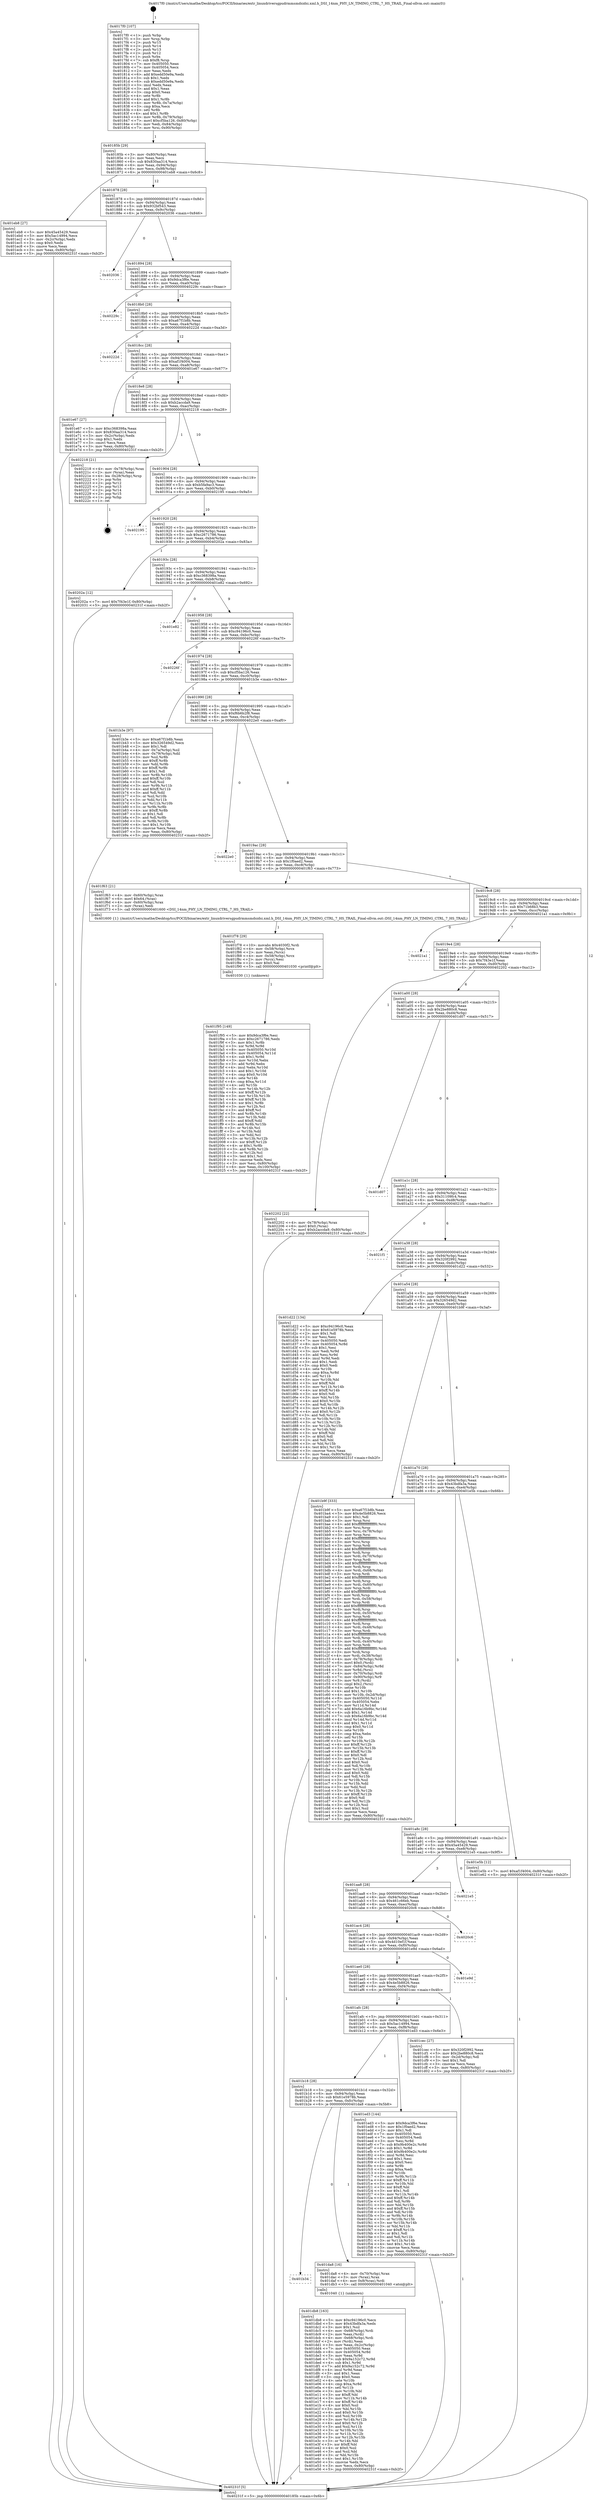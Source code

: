 digraph "0x4017f0" {
  label = "0x4017f0 (/mnt/c/Users/mathe/Desktop/tcc/POCII/binaries/extr_linuxdriversgpudrmmsmdsidsi.xml.h_DSI_14nm_PHY_LN_TIMING_CTRL_7_HS_TRAIL_Final-ollvm.out::main(0))"
  labelloc = "t"
  node[shape=record]

  Entry [label="",width=0.3,height=0.3,shape=circle,fillcolor=black,style=filled]
  "0x40185b" [label="{
     0x40185b [29]\l
     | [instrs]\l
     &nbsp;&nbsp;0x40185b \<+3\>: mov -0x80(%rbp),%eax\l
     &nbsp;&nbsp;0x40185e \<+2\>: mov %eax,%ecx\l
     &nbsp;&nbsp;0x401860 \<+6\>: sub $0x830aa314,%ecx\l
     &nbsp;&nbsp;0x401866 \<+6\>: mov %eax,-0x94(%rbp)\l
     &nbsp;&nbsp;0x40186c \<+6\>: mov %ecx,-0x98(%rbp)\l
     &nbsp;&nbsp;0x401872 \<+6\>: je 0000000000401eb8 \<main+0x6c8\>\l
  }"]
  "0x401eb8" [label="{
     0x401eb8 [27]\l
     | [instrs]\l
     &nbsp;&nbsp;0x401eb8 \<+5\>: mov $0x45a45429,%eax\l
     &nbsp;&nbsp;0x401ebd \<+5\>: mov $0x5ac14994,%ecx\l
     &nbsp;&nbsp;0x401ec2 \<+3\>: mov -0x2c(%rbp),%edx\l
     &nbsp;&nbsp;0x401ec5 \<+3\>: cmp $0x0,%edx\l
     &nbsp;&nbsp;0x401ec8 \<+3\>: cmove %ecx,%eax\l
     &nbsp;&nbsp;0x401ecb \<+3\>: mov %eax,-0x80(%rbp)\l
     &nbsp;&nbsp;0x401ece \<+5\>: jmp 000000000040231f \<main+0xb2f\>\l
  }"]
  "0x401878" [label="{
     0x401878 [28]\l
     | [instrs]\l
     &nbsp;&nbsp;0x401878 \<+5\>: jmp 000000000040187d \<main+0x8d\>\l
     &nbsp;&nbsp;0x40187d \<+6\>: mov -0x94(%rbp),%eax\l
     &nbsp;&nbsp;0x401883 \<+5\>: sub $0x932bf543,%eax\l
     &nbsp;&nbsp;0x401888 \<+6\>: mov %eax,-0x9c(%rbp)\l
     &nbsp;&nbsp;0x40188e \<+6\>: je 0000000000402036 \<main+0x846\>\l
  }"]
  Exit [label="",width=0.3,height=0.3,shape=circle,fillcolor=black,style=filled,peripheries=2]
  "0x402036" [label="{
     0x402036\l
  }", style=dashed]
  "0x401894" [label="{
     0x401894 [28]\l
     | [instrs]\l
     &nbsp;&nbsp;0x401894 \<+5\>: jmp 0000000000401899 \<main+0xa9\>\l
     &nbsp;&nbsp;0x401899 \<+6\>: mov -0x94(%rbp),%eax\l
     &nbsp;&nbsp;0x40189f \<+5\>: sub $0x9dca3f6e,%eax\l
     &nbsp;&nbsp;0x4018a4 \<+6\>: mov %eax,-0xa0(%rbp)\l
     &nbsp;&nbsp;0x4018aa \<+6\>: je 000000000040229c \<main+0xaac\>\l
  }"]
  "0x401f95" [label="{
     0x401f95 [149]\l
     | [instrs]\l
     &nbsp;&nbsp;0x401f95 \<+5\>: mov $0x9dca3f6e,%esi\l
     &nbsp;&nbsp;0x401f9a \<+5\>: mov $0xc2671786,%edx\l
     &nbsp;&nbsp;0x401f9f \<+3\>: mov $0x1,%r8b\l
     &nbsp;&nbsp;0x401fa2 \<+3\>: xor %r9d,%r9d\l
     &nbsp;&nbsp;0x401fa5 \<+8\>: mov 0x405050,%r10d\l
     &nbsp;&nbsp;0x401fad \<+8\>: mov 0x405054,%r11d\l
     &nbsp;&nbsp;0x401fb5 \<+4\>: sub $0x1,%r9d\l
     &nbsp;&nbsp;0x401fb9 \<+3\>: mov %r10d,%ebx\l
     &nbsp;&nbsp;0x401fbc \<+3\>: add %r9d,%ebx\l
     &nbsp;&nbsp;0x401fbf \<+4\>: imul %ebx,%r10d\l
     &nbsp;&nbsp;0x401fc3 \<+4\>: and $0x1,%r10d\l
     &nbsp;&nbsp;0x401fc7 \<+4\>: cmp $0x0,%r10d\l
     &nbsp;&nbsp;0x401fcb \<+4\>: sete %r14b\l
     &nbsp;&nbsp;0x401fcf \<+4\>: cmp $0xa,%r11d\l
     &nbsp;&nbsp;0x401fd3 \<+4\>: setl %r15b\l
     &nbsp;&nbsp;0x401fd7 \<+3\>: mov %r14b,%r12b\l
     &nbsp;&nbsp;0x401fda \<+4\>: xor $0xff,%r12b\l
     &nbsp;&nbsp;0x401fde \<+3\>: mov %r15b,%r13b\l
     &nbsp;&nbsp;0x401fe1 \<+4\>: xor $0xff,%r13b\l
     &nbsp;&nbsp;0x401fe5 \<+4\>: xor $0x1,%r8b\l
     &nbsp;&nbsp;0x401fe9 \<+3\>: mov %r12b,%cl\l
     &nbsp;&nbsp;0x401fec \<+3\>: and $0xff,%cl\l
     &nbsp;&nbsp;0x401fef \<+3\>: and %r8b,%r14b\l
     &nbsp;&nbsp;0x401ff2 \<+3\>: mov %r13b,%dil\l
     &nbsp;&nbsp;0x401ff5 \<+4\>: and $0xff,%dil\l
     &nbsp;&nbsp;0x401ff9 \<+3\>: and %r8b,%r15b\l
     &nbsp;&nbsp;0x401ffc \<+3\>: or %r14b,%cl\l
     &nbsp;&nbsp;0x401fff \<+3\>: or %r15b,%dil\l
     &nbsp;&nbsp;0x402002 \<+3\>: xor %dil,%cl\l
     &nbsp;&nbsp;0x402005 \<+3\>: or %r13b,%r12b\l
     &nbsp;&nbsp;0x402008 \<+4\>: xor $0xff,%r12b\l
     &nbsp;&nbsp;0x40200c \<+4\>: or $0x1,%r8b\l
     &nbsp;&nbsp;0x402010 \<+3\>: and %r8b,%r12b\l
     &nbsp;&nbsp;0x402013 \<+3\>: or %r12b,%cl\l
     &nbsp;&nbsp;0x402016 \<+3\>: test $0x1,%cl\l
     &nbsp;&nbsp;0x402019 \<+3\>: cmovne %edx,%esi\l
     &nbsp;&nbsp;0x40201c \<+3\>: mov %esi,-0x80(%rbp)\l
     &nbsp;&nbsp;0x40201f \<+6\>: mov %eax,-0x100(%rbp)\l
     &nbsp;&nbsp;0x402025 \<+5\>: jmp 000000000040231f \<main+0xb2f\>\l
  }"]
  "0x40229c" [label="{
     0x40229c\l
  }", style=dashed]
  "0x4018b0" [label="{
     0x4018b0 [28]\l
     | [instrs]\l
     &nbsp;&nbsp;0x4018b0 \<+5\>: jmp 00000000004018b5 \<main+0xc5\>\l
     &nbsp;&nbsp;0x4018b5 \<+6\>: mov -0x94(%rbp),%eax\l
     &nbsp;&nbsp;0x4018bb \<+5\>: sub $0xa67f1b8b,%eax\l
     &nbsp;&nbsp;0x4018c0 \<+6\>: mov %eax,-0xa4(%rbp)\l
     &nbsp;&nbsp;0x4018c6 \<+6\>: je 000000000040222d \<main+0xa3d\>\l
  }"]
  "0x401f78" [label="{
     0x401f78 [29]\l
     | [instrs]\l
     &nbsp;&nbsp;0x401f78 \<+10\>: movabs $0x4030f2,%rdi\l
     &nbsp;&nbsp;0x401f82 \<+4\>: mov -0x58(%rbp),%rcx\l
     &nbsp;&nbsp;0x401f86 \<+2\>: mov %eax,(%rcx)\l
     &nbsp;&nbsp;0x401f88 \<+4\>: mov -0x58(%rbp),%rcx\l
     &nbsp;&nbsp;0x401f8c \<+2\>: mov (%rcx),%esi\l
     &nbsp;&nbsp;0x401f8e \<+2\>: mov $0x0,%al\l
     &nbsp;&nbsp;0x401f90 \<+5\>: call 0000000000401030 \<printf@plt\>\l
     | [calls]\l
     &nbsp;&nbsp;0x401030 \{1\} (unknown)\l
  }"]
  "0x40222d" [label="{
     0x40222d\l
  }", style=dashed]
  "0x4018cc" [label="{
     0x4018cc [28]\l
     | [instrs]\l
     &nbsp;&nbsp;0x4018cc \<+5\>: jmp 00000000004018d1 \<main+0xe1\>\l
     &nbsp;&nbsp;0x4018d1 \<+6\>: mov -0x94(%rbp),%eax\l
     &nbsp;&nbsp;0x4018d7 \<+5\>: sub $0xaf1f4004,%eax\l
     &nbsp;&nbsp;0x4018dc \<+6\>: mov %eax,-0xa8(%rbp)\l
     &nbsp;&nbsp;0x4018e2 \<+6\>: je 0000000000401e67 \<main+0x677\>\l
  }"]
  "0x401db8" [label="{
     0x401db8 [163]\l
     | [instrs]\l
     &nbsp;&nbsp;0x401db8 \<+5\>: mov $0xc94196c0,%ecx\l
     &nbsp;&nbsp;0x401dbd \<+5\>: mov $0x43bdfa3a,%edx\l
     &nbsp;&nbsp;0x401dc2 \<+3\>: mov $0x1,%sil\l
     &nbsp;&nbsp;0x401dc5 \<+4\>: mov -0x68(%rbp),%rdi\l
     &nbsp;&nbsp;0x401dc9 \<+2\>: mov %eax,(%rdi)\l
     &nbsp;&nbsp;0x401dcb \<+4\>: mov -0x68(%rbp),%rdi\l
     &nbsp;&nbsp;0x401dcf \<+2\>: mov (%rdi),%eax\l
     &nbsp;&nbsp;0x401dd1 \<+3\>: mov %eax,-0x2c(%rbp)\l
     &nbsp;&nbsp;0x401dd4 \<+7\>: mov 0x405050,%eax\l
     &nbsp;&nbsp;0x401ddb \<+8\>: mov 0x405054,%r8d\l
     &nbsp;&nbsp;0x401de3 \<+3\>: mov %eax,%r9d\l
     &nbsp;&nbsp;0x401de6 \<+7\>: sub $0x9a152c72,%r9d\l
     &nbsp;&nbsp;0x401ded \<+4\>: sub $0x1,%r9d\l
     &nbsp;&nbsp;0x401df1 \<+7\>: add $0x9a152c72,%r9d\l
     &nbsp;&nbsp;0x401df8 \<+4\>: imul %r9d,%eax\l
     &nbsp;&nbsp;0x401dfc \<+3\>: and $0x1,%eax\l
     &nbsp;&nbsp;0x401dff \<+3\>: cmp $0x0,%eax\l
     &nbsp;&nbsp;0x401e02 \<+4\>: sete %r10b\l
     &nbsp;&nbsp;0x401e06 \<+4\>: cmp $0xa,%r8d\l
     &nbsp;&nbsp;0x401e0a \<+4\>: setl %r11b\l
     &nbsp;&nbsp;0x401e0e \<+3\>: mov %r10b,%bl\l
     &nbsp;&nbsp;0x401e11 \<+3\>: xor $0xff,%bl\l
     &nbsp;&nbsp;0x401e14 \<+3\>: mov %r11b,%r14b\l
     &nbsp;&nbsp;0x401e17 \<+4\>: xor $0xff,%r14b\l
     &nbsp;&nbsp;0x401e1b \<+4\>: xor $0x0,%sil\l
     &nbsp;&nbsp;0x401e1f \<+3\>: mov %bl,%r15b\l
     &nbsp;&nbsp;0x401e22 \<+4\>: and $0x0,%r15b\l
     &nbsp;&nbsp;0x401e26 \<+3\>: and %sil,%r10b\l
     &nbsp;&nbsp;0x401e29 \<+3\>: mov %r14b,%r12b\l
     &nbsp;&nbsp;0x401e2c \<+4\>: and $0x0,%r12b\l
     &nbsp;&nbsp;0x401e30 \<+3\>: and %sil,%r11b\l
     &nbsp;&nbsp;0x401e33 \<+3\>: or %r10b,%r15b\l
     &nbsp;&nbsp;0x401e36 \<+3\>: or %r11b,%r12b\l
     &nbsp;&nbsp;0x401e39 \<+3\>: xor %r12b,%r15b\l
     &nbsp;&nbsp;0x401e3c \<+3\>: or %r14b,%bl\l
     &nbsp;&nbsp;0x401e3f \<+3\>: xor $0xff,%bl\l
     &nbsp;&nbsp;0x401e42 \<+4\>: or $0x0,%sil\l
     &nbsp;&nbsp;0x401e46 \<+3\>: and %sil,%bl\l
     &nbsp;&nbsp;0x401e49 \<+3\>: or %bl,%r15b\l
     &nbsp;&nbsp;0x401e4c \<+4\>: test $0x1,%r15b\l
     &nbsp;&nbsp;0x401e50 \<+3\>: cmovne %edx,%ecx\l
     &nbsp;&nbsp;0x401e53 \<+3\>: mov %ecx,-0x80(%rbp)\l
     &nbsp;&nbsp;0x401e56 \<+5\>: jmp 000000000040231f \<main+0xb2f\>\l
  }"]
  "0x401e67" [label="{
     0x401e67 [27]\l
     | [instrs]\l
     &nbsp;&nbsp;0x401e67 \<+5\>: mov $0xc368398a,%eax\l
     &nbsp;&nbsp;0x401e6c \<+5\>: mov $0x830aa314,%ecx\l
     &nbsp;&nbsp;0x401e71 \<+3\>: mov -0x2c(%rbp),%edx\l
     &nbsp;&nbsp;0x401e74 \<+3\>: cmp $0x1,%edx\l
     &nbsp;&nbsp;0x401e77 \<+3\>: cmovl %ecx,%eax\l
     &nbsp;&nbsp;0x401e7a \<+3\>: mov %eax,-0x80(%rbp)\l
     &nbsp;&nbsp;0x401e7d \<+5\>: jmp 000000000040231f \<main+0xb2f\>\l
  }"]
  "0x4018e8" [label="{
     0x4018e8 [28]\l
     | [instrs]\l
     &nbsp;&nbsp;0x4018e8 \<+5\>: jmp 00000000004018ed \<main+0xfd\>\l
     &nbsp;&nbsp;0x4018ed \<+6\>: mov -0x94(%rbp),%eax\l
     &nbsp;&nbsp;0x4018f3 \<+5\>: sub $0xb2accda9,%eax\l
     &nbsp;&nbsp;0x4018f8 \<+6\>: mov %eax,-0xac(%rbp)\l
     &nbsp;&nbsp;0x4018fe \<+6\>: je 0000000000402218 \<main+0xa28\>\l
  }"]
  "0x401b34" [label="{
     0x401b34\l
  }", style=dashed]
  "0x402218" [label="{
     0x402218 [21]\l
     | [instrs]\l
     &nbsp;&nbsp;0x402218 \<+4\>: mov -0x78(%rbp),%rax\l
     &nbsp;&nbsp;0x40221c \<+2\>: mov (%rax),%eax\l
     &nbsp;&nbsp;0x40221e \<+4\>: lea -0x28(%rbp),%rsp\l
     &nbsp;&nbsp;0x402222 \<+1\>: pop %rbx\l
     &nbsp;&nbsp;0x402223 \<+2\>: pop %r12\l
     &nbsp;&nbsp;0x402225 \<+2\>: pop %r13\l
     &nbsp;&nbsp;0x402227 \<+2\>: pop %r14\l
     &nbsp;&nbsp;0x402229 \<+2\>: pop %r15\l
     &nbsp;&nbsp;0x40222b \<+1\>: pop %rbp\l
     &nbsp;&nbsp;0x40222c \<+1\>: ret\l
  }"]
  "0x401904" [label="{
     0x401904 [28]\l
     | [instrs]\l
     &nbsp;&nbsp;0x401904 \<+5\>: jmp 0000000000401909 \<main+0x119\>\l
     &nbsp;&nbsp;0x401909 \<+6\>: mov -0x94(%rbp),%eax\l
     &nbsp;&nbsp;0x40190f \<+5\>: sub $0xb5fa9ac3,%eax\l
     &nbsp;&nbsp;0x401914 \<+6\>: mov %eax,-0xb0(%rbp)\l
     &nbsp;&nbsp;0x40191a \<+6\>: je 0000000000402195 \<main+0x9a5\>\l
  }"]
  "0x401da8" [label="{
     0x401da8 [16]\l
     | [instrs]\l
     &nbsp;&nbsp;0x401da8 \<+4\>: mov -0x70(%rbp),%rax\l
     &nbsp;&nbsp;0x401dac \<+3\>: mov (%rax),%rax\l
     &nbsp;&nbsp;0x401daf \<+4\>: mov 0x8(%rax),%rdi\l
     &nbsp;&nbsp;0x401db3 \<+5\>: call 0000000000401040 \<atoi@plt\>\l
     | [calls]\l
     &nbsp;&nbsp;0x401040 \{1\} (unknown)\l
  }"]
  "0x402195" [label="{
     0x402195\l
  }", style=dashed]
  "0x401920" [label="{
     0x401920 [28]\l
     | [instrs]\l
     &nbsp;&nbsp;0x401920 \<+5\>: jmp 0000000000401925 \<main+0x135\>\l
     &nbsp;&nbsp;0x401925 \<+6\>: mov -0x94(%rbp),%eax\l
     &nbsp;&nbsp;0x40192b \<+5\>: sub $0xc2671786,%eax\l
     &nbsp;&nbsp;0x401930 \<+6\>: mov %eax,-0xb4(%rbp)\l
     &nbsp;&nbsp;0x401936 \<+6\>: je 000000000040202a \<main+0x83a\>\l
  }"]
  "0x401b18" [label="{
     0x401b18 [28]\l
     | [instrs]\l
     &nbsp;&nbsp;0x401b18 \<+5\>: jmp 0000000000401b1d \<main+0x32d\>\l
     &nbsp;&nbsp;0x401b1d \<+6\>: mov -0x94(%rbp),%eax\l
     &nbsp;&nbsp;0x401b23 \<+5\>: sub $0x61e5978b,%eax\l
     &nbsp;&nbsp;0x401b28 \<+6\>: mov %eax,-0xfc(%rbp)\l
     &nbsp;&nbsp;0x401b2e \<+6\>: je 0000000000401da8 \<main+0x5b8\>\l
  }"]
  "0x40202a" [label="{
     0x40202a [12]\l
     | [instrs]\l
     &nbsp;&nbsp;0x40202a \<+7\>: movl $0x7f43e1f,-0x80(%rbp)\l
     &nbsp;&nbsp;0x402031 \<+5\>: jmp 000000000040231f \<main+0xb2f\>\l
  }"]
  "0x40193c" [label="{
     0x40193c [28]\l
     | [instrs]\l
     &nbsp;&nbsp;0x40193c \<+5\>: jmp 0000000000401941 \<main+0x151\>\l
     &nbsp;&nbsp;0x401941 \<+6\>: mov -0x94(%rbp),%eax\l
     &nbsp;&nbsp;0x401947 \<+5\>: sub $0xc368398a,%eax\l
     &nbsp;&nbsp;0x40194c \<+6\>: mov %eax,-0xb8(%rbp)\l
     &nbsp;&nbsp;0x401952 \<+6\>: je 0000000000401e82 \<main+0x692\>\l
  }"]
  "0x401ed3" [label="{
     0x401ed3 [144]\l
     | [instrs]\l
     &nbsp;&nbsp;0x401ed3 \<+5\>: mov $0x9dca3f6e,%eax\l
     &nbsp;&nbsp;0x401ed8 \<+5\>: mov $0x1f0aed2,%ecx\l
     &nbsp;&nbsp;0x401edd \<+2\>: mov $0x1,%dl\l
     &nbsp;&nbsp;0x401edf \<+7\>: mov 0x405050,%esi\l
     &nbsp;&nbsp;0x401ee6 \<+7\>: mov 0x405054,%edi\l
     &nbsp;&nbsp;0x401eed \<+3\>: mov %esi,%r8d\l
     &nbsp;&nbsp;0x401ef0 \<+7\>: sub $0x9b400e2c,%r8d\l
     &nbsp;&nbsp;0x401ef7 \<+4\>: sub $0x1,%r8d\l
     &nbsp;&nbsp;0x401efb \<+7\>: add $0x9b400e2c,%r8d\l
     &nbsp;&nbsp;0x401f02 \<+4\>: imul %r8d,%esi\l
     &nbsp;&nbsp;0x401f06 \<+3\>: and $0x1,%esi\l
     &nbsp;&nbsp;0x401f09 \<+3\>: cmp $0x0,%esi\l
     &nbsp;&nbsp;0x401f0c \<+4\>: sete %r9b\l
     &nbsp;&nbsp;0x401f10 \<+3\>: cmp $0xa,%edi\l
     &nbsp;&nbsp;0x401f13 \<+4\>: setl %r10b\l
     &nbsp;&nbsp;0x401f17 \<+3\>: mov %r9b,%r11b\l
     &nbsp;&nbsp;0x401f1a \<+4\>: xor $0xff,%r11b\l
     &nbsp;&nbsp;0x401f1e \<+3\>: mov %r10b,%bl\l
     &nbsp;&nbsp;0x401f21 \<+3\>: xor $0xff,%bl\l
     &nbsp;&nbsp;0x401f24 \<+3\>: xor $0x1,%dl\l
     &nbsp;&nbsp;0x401f27 \<+3\>: mov %r11b,%r14b\l
     &nbsp;&nbsp;0x401f2a \<+4\>: and $0xff,%r14b\l
     &nbsp;&nbsp;0x401f2e \<+3\>: and %dl,%r9b\l
     &nbsp;&nbsp;0x401f31 \<+3\>: mov %bl,%r15b\l
     &nbsp;&nbsp;0x401f34 \<+4\>: and $0xff,%r15b\l
     &nbsp;&nbsp;0x401f38 \<+3\>: and %dl,%r10b\l
     &nbsp;&nbsp;0x401f3b \<+3\>: or %r9b,%r14b\l
     &nbsp;&nbsp;0x401f3e \<+3\>: or %r10b,%r15b\l
     &nbsp;&nbsp;0x401f41 \<+3\>: xor %r15b,%r14b\l
     &nbsp;&nbsp;0x401f44 \<+3\>: or %bl,%r11b\l
     &nbsp;&nbsp;0x401f47 \<+4\>: xor $0xff,%r11b\l
     &nbsp;&nbsp;0x401f4b \<+3\>: or $0x1,%dl\l
     &nbsp;&nbsp;0x401f4e \<+3\>: and %dl,%r11b\l
     &nbsp;&nbsp;0x401f51 \<+3\>: or %r11b,%r14b\l
     &nbsp;&nbsp;0x401f54 \<+4\>: test $0x1,%r14b\l
     &nbsp;&nbsp;0x401f58 \<+3\>: cmovne %ecx,%eax\l
     &nbsp;&nbsp;0x401f5b \<+3\>: mov %eax,-0x80(%rbp)\l
     &nbsp;&nbsp;0x401f5e \<+5\>: jmp 000000000040231f \<main+0xb2f\>\l
  }"]
  "0x401e82" [label="{
     0x401e82\l
  }", style=dashed]
  "0x401958" [label="{
     0x401958 [28]\l
     | [instrs]\l
     &nbsp;&nbsp;0x401958 \<+5\>: jmp 000000000040195d \<main+0x16d\>\l
     &nbsp;&nbsp;0x40195d \<+6\>: mov -0x94(%rbp),%eax\l
     &nbsp;&nbsp;0x401963 \<+5\>: sub $0xc94196c0,%eax\l
     &nbsp;&nbsp;0x401968 \<+6\>: mov %eax,-0xbc(%rbp)\l
     &nbsp;&nbsp;0x40196e \<+6\>: je 000000000040226f \<main+0xa7f\>\l
  }"]
  "0x401afc" [label="{
     0x401afc [28]\l
     | [instrs]\l
     &nbsp;&nbsp;0x401afc \<+5\>: jmp 0000000000401b01 \<main+0x311\>\l
     &nbsp;&nbsp;0x401b01 \<+6\>: mov -0x94(%rbp),%eax\l
     &nbsp;&nbsp;0x401b07 \<+5\>: sub $0x5ac14994,%eax\l
     &nbsp;&nbsp;0x401b0c \<+6\>: mov %eax,-0xf8(%rbp)\l
     &nbsp;&nbsp;0x401b12 \<+6\>: je 0000000000401ed3 \<main+0x6e3\>\l
  }"]
  "0x40226f" [label="{
     0x40226f\l
  }", style=dashed]
  "0x401974" [label="{
     0x401974 [28]\l
     | [instrs]\l
     &nbsp;&nbsp;0x401974 \<+5\>: jmp 0000000000401979 \<main+0x189\>\l
     &nbsp;&nbsp;0x401979 \<+6\>: mov -0x94(%rbp),%eax\l
     &nbsp;&nbsp;0x40197f \<+5\>: sub $0xcf5ba126,%eax\l
     &nbsp;&nbsp;0x401984 \<+6\>: mov %eax,-0xc0(%rbp)\l
     &nbsp;&nbsp;0x40198a \<+6\>: je 0000000000401b3e \<main+0x34e\>\l
  }"]
  "0x401cec" [label="{
     0x401cec [27]\l
     | [instrs]\l
     &nbsp;&nbsp;0x401cec \<+5\>: mov $0x320f2992,%eax\l
     &nbsp;&nbsp;0x401cf1 \<+5\>: mov $0x2be880c8,%ecx\l
     &nbsp;&nbsp;0x401cf6 \<+3\>: mov -0x2d(%rbp),%dl\l
     &nbsp;&nbsp;0x401cf9 \<+3\>: test $0x1,%dl\l
     &nbsp;&nbsp;0x401cfc \<+3\>: cmovne %ecx,%eax\l
     &nbsp;&nbsp;0x401cff \<+3\>: mov %eax,-0x80(%rbp)\l
     &nbsp;&nbsp;0x401d02 \<+5\>: jmp 000000000040231f \<main+0xb2f\>\l
  }"]
  "0x401b3e" [label="{
     0x401b3e [97]\l
     | [instrs]\l
     &nbsp;&nbsp;0x401b3e \<+5\>: mov $0xa67f1b8b,%eax\l
     &nbsp;&nbsp;0x401b43 \<+5\>: mov $0x326549d2,%ecx\l
     &nbsp;&nbsp;0x401b48 \<+2\>: mov $0x1,%dl\l
     &nbsp;&nbsp;0x401b4a \<+4\>: mov -0x7a(%rbp),%sil\l
     &nbsp;&nbsp;0x401b4e \<+4\>: mov -0x79(%rbp),%dil\l
     &nbsp;&nbsp;0x401b52 \<+3\>: mov %sil,%r8b\l
     &nbsp;&nbsp;0x401b55 \<+4\>: xor $0xff,%r8b\l
     &nbsp;&nbsp;0x401b59 \<+3\>: mov %dil,%r9b\l
     &nbsp;&nbsp;0x401b5c \<+4\>: xor $0xff,%r9b\l
     &nbsp;&nbsp;0x401b60 \<+3\>: xor $0x1,%dl\l
     &nbsp;&nbsp;0x401b63 \<+3\>: mov %r8b,%r10b\l
     &nbsp;&nbsp;0x401b66 \<+4\>: and $0xff,%r10b\l
     &nbsp;&nbsp;0x401b6a \<+3\>: and %dl,%sil\l
     &nbsp;&nbsp;0x401b6d \<+3\>: mov %r9b,%r11b\l
     &nbsp;&nbsp;0x401b70 \<+4\>: and $0xff,%r11b\l
     &nbsp;&nbsp;0x401b74 \<+3\>: and %dl,%dil\l
     &nbsp;&nbsp;0x401b77 \<+3\>: or %sil,%r10b\l
     &nbsp;&nbsp;0x401b7a \<+3\>: or %dil,%r11b\l
     &nbsp;&nbsp;0x401b7d \<+3\>: xor %r11b,%r10b\l
     &nbsp;&nbsp;0x401b80 \<+3\>: or %r9b,%r8b\l
     &nbsp;&nbsp;0x401b83 \<+4\>: xor $0xff,%r8b\l
     &nbsp;&nbsp;0x401b87 \<+3\>: or $0x1,%dl\l
     &nbsp;&nbsp;0x401b8a \<+3\>: and %dl,%r8b\l
     &nbsp;&nbsp;0x401b8d \<+3\>: or %r8b,%r10b\l
     &nbsp;&nbsp;0x401b90 \<+4\>: test $0x1,%r10b\l
     &nbsp;&nbsp;0x401b94 \<+3\>: cmovne %ecx,%eax\l
     &nbsp;&nbsp;0x401b97 \<+3\>: mov %eax,-0x80(%rbp)\l
     &nbsp;&nbsp;0x401b9a \<+5\>: jmp 000000000040231f \<main+0xb2f\>\l
  }"]
  "0x401990" [label="{
     0x401990 [28]\l
     | [instrs]\l
     &nbsp;&nbsp;0x401990 \<+5\>: jmp 0000000000401995 \<main+0x1a5\>\l
     &nbsp;&nbsp;0x401995 \<+6\>: mov -0x94(%rbp),%eax\l
     &nbsp;&nbsp;0x40199b \<+5\>: sub $0xf6b6b2f8,%eax\l
     &nbsp;&nbsp;0x4019a0 \<+6\>: mov %eax,-0xc4(%rbp)\l
     &nbsp;&nbsp;0x4019a6 \<+6\>: je 00000000004022e0 \<main+0xaf0\>\l
  }"]
  "0x40231f" [label="{
     0x40231f [5]\l
     | [instrs]\l
     &nbsp;&nbsp;0x40231f \<+5\>: jmp 000000000040185b \<main+0x6b\>\l
  }"]
  "0x4017f0" [label="{
     0x4017f0 [107]\l
     | [instrs]\l
     &nbsp;&nbsp;0x4017f0 \<+1\>: push %rbp\l
     &nbsp;&nbsp;0x4017f1 \<+3\>: mov %rsp,%rbp\l
     &nbsp;&nbsp;0x4017f4 \<+2\>: push %r15\l
     &nbsp;&nbsp;0x4017f6 \<+2\>: push %r14\l
     &nbsp;&nbsp;0x4017f8 \<+2\>: push %r13\l
     &nbsp;&nbsp;0x4017fa \<+2\>: push %r12\l
     &nbsp;&nbsp;0x4017fc \<+1\>: push %rbx\l
     &nbsp;&nbsp;0x4017fd \<+7\>: sub $0xf8,%rsp\l
     &nbsp;&nbsp;0x401804 \<+7\>: mov 0x405050,%eax\l
     &nbsp;&nbsp;0x40180b \<+7\>: mov 0x405054,%ecx\l
     &nbsp;&nbsp;0x401812 \<+2\>: mov %eax,%edx\l
     &nbsp;&nbsp;0x401814 \<+6\>: add $0xedd50e9a,%edx\l
     &nbsp;&nbsp;0x40181a \<+3\>: sub $0x1,%edx\l
     &nbsp;&nbsp;0x40181d \<+6\>: sub $0xedd50e9a,%edx\l
     &nbsp;&nbsp;0x401823 \<+3\>: imul %edx,%eax\l
     &nbsp;&nbsp;0x401826 \<+3\>: and $0x1,%eax\l
     &nbsp;&nbsp;0x401829 \<+3\>: cmp $0x0,%eax\l
     &nbsp;&nbsp;0x40182c \<+4\>: sete %r8b\l
     &nbsp;&nbsp;0x401830 \<+4\>: and $0x1,%r8b\l
     &nbsp;&nbsp;0x401834 \<+4\>: mov %r8b,-0x7a(%rbp)\l
     &nbsp;&nbsp;0x401838 \<+3\>: cmp $0xa,%ecx\l
     &nbsp;&nbsp;0x40183b \<+4\>: setl %r8b\l
     &nbsp;&nbsp;0x40183f \<+4\>: and $0x1,%r8b\l
     &nbsp;&nbsp;0x401843 \<+4\>: mov %r8b,-0x79(%rbp)\l
     &nbsp;&nbsp;0x401847 \<+7\>: movl $0xcf5ba126,-0x80(%rbp)\l
     &nbsp;&nbsp;0x40184e \<+6\>: mov %edi,-0x84(%rbp)\l
     &nbsp;&nbsp;0x401854 \<+7\>: mov %rsi,-0x90(%rbp)\l
  }"]
  "0x401ae0" [label="{
     0x401ae0 [28]\l
     | [instrs]\l
     &nbsp;&nbsp;0x401ae0 \<+5\>: jmp 0000000000401ae5 \<main+0x2f5\>\l
     &nbsp;&nbsp;0x401ae5 \<+6\>: mov -0x94(%rbp),%eax\l
     &nbsp;&nbsp;0x401aeb \<+5\>: sub $0x4e5b8826,%eax\l
     &nbsp;&nbsp;0x401af0 \<+6\>: mov %eax,-0xf4(%rbp)\l
     &nbsp;&nbsp;0x401af6 \<+6\>: je 0000000000401cec \<main+0x4fc\>\l
  }"]
  "0x4022e0" [label="{
     0x4022e0\l
  }", style=dashed]
  "0x4019ac" [label="{
     0x4019ac [28]\l
     | [instrs]\l
     &nbsp;&nbsp;0x4019ac \<+5\>: jmp 00000000004019b1 \<main+0x1c1\>\l
     &nbsp;&nbsp;0x4019b1 \<+6\>: mov -0x94(%rbp),%eax\l
     &nbsp;&nbsp;0x4019b7 \<+5\>: sub $0x1f0aed2,%eax\l
     &nbsp;&nbsp;0x4019bc \<+6\>: mov %eax,-0xc8(%rbp)\l
     &nbsp;&nbsp;0x4019c2 \<+6\>: je 0000000000401f63 \<main+0x773\>\l
  }"]
  "0x401e9d" [label="{
     0x401e9d\l
  }", style=dashed]
  "0x401f63" [label="{
     0x401f63 [21]\l
     | [instrs]\l
     &nbsp;&nbsp;0x401f63 \<+4\>: mov -0x60(%rbp),%rax\l
     &nbsp;&nbsp;0x401f67 \<+6\>: movl $0x64,(%rax)\l
     &nbsp;&nbsp;0x401f6d \<+4\>: mov -0x60(%rbp),%rax\l
     &nbsp;&nbsp;0x401f71 \<+2\>: mov (%rax),%edi\l
     &nbsp;&nbsp;0x401f73 \<+5\>: call 0000000000401600 \<DSI_14nm_PHY_LN_TIMING_CTRL_7_HS_TRAIL\>\l
     | [calls]\l
     &nbsp;&nbsp;0x401600 \{1\} (/mnt/c/Users/mathe/Desktop/tcc/POCII/binaries/extr_linuxdriversgpudrmmsmdsidsi.xml.h_DSI_14nm_PHY_LN_TIMING_CTRL_7_HS_TRAIL_Final-ollvm.out::DSI_14nm_PHY_LN_TIMING_CTRL_7_HS_TRAIL)\l
  }"]
  "0x4019c8" [label="{
     0x4019c8 [28]\l
     | [instrs]\l
     &nbsp;&nbsp;0x4019c8 \<+5\>: jmp 00000000004019cd \<main+0x1dd\>\l
     &nbsp;&nbsp;0x4019cd \<+6\>: mov -0x94(%rbp),%eax\l
     &nbsp;&nbsp;0x4019d3 \<+5\>: sub $0x71b68b3,%eax\l
     &nbsp;&nbsp;0x4019d8 \<+6\>: mov %eax,-0xcc(%rbp)\l
     &nbsp;&nbsp;0x4019de \<+6\>: je 00000000004021a1 \<main+0x9b1\>\l
  }"]
  "0x401ac4" [label="{
     0x401ac4 [28]\l
     | [instrs]\l
     &nbsp;&nbsp;0x401ac4 \<+5\>: jmp 0000000000401ac9 \<main+0x2d9\>\l
     &nbsp;&nbsp;0x401ac9 \<+6\>: mov -0x94(%rbp),%eax\l
     &nbsp;&nbsp;0x401acf \<+5\>: sub $0x4d10ef1f,%eax\l
     &nbsp;&nbsp;0x401ad4 \<+6\>: mov %eax,-0xf0(%rbp)\l
     &nbsp;&nbsp;0x401ada \<+6\>: je 0000000000401e9d \<main+0x6ad\>\l
  }"]
  "0x4021a1" [label="{
     0x4021a1\l
  }", style=dashed]
  "0x4019e4" [label="{
     0x4019e4 [28]\l
     | [instrs]\l
     &nbsp;&nbsp;0x4019e4 \<+5\>: jmp 00000000004019e9 \<main+0x1f9\>\l
     &nbsp;&nbsp;0x4019e9 \<+6\>: mov -0x94(%rbp),%eax\l
     &nbsp;&nbsp;0x4019ef \<+5\>: sub $0x7f43e1f,%eax\l
     &nbsp;&nbsp;0x4019f4 \<+6\>: mov %eax,-0xd0(%rbp)\l
     &nbsp;&nbsp;0x4019fa \<+6\>: je 0000000000402202 \<main+0xa12\>\l
  }"]
  "0x4020c6" [label="{
     0x4020c6\l
  }", style=dashed]
  "0x402202" [label="{
     0x402202 [22]\l
     | [instrs]\l
     &nbsp;&nbsp;0x402202 \<+4\>: mov -0x78(%rbp),%rax\l
     &nbsp;&nbsp;0x402206 \<+6\>: movl $0x0,(%rax)\l
     &nbsp;&nbsp;0x40220c \<+7\>: movl $0xb2accda9,-0x80(%rbp)\l
     &nbsp;&nbsp;0x402213 \<+5\>: jmp 000000000040231f \<main+0xb2f\>\l
  }"]
  "0x401a00" [label="{
     0x401a00 [28]\l
     | [instrs]\l
     &nbsp;&nbsp;0x401a00 \<+5\>: jmp 0000000000401a05 \<main+0x215\>\l
     &nbsp;&nbsp;0x401a05 \<+6\>: mov -0x94(%rbp),%eax\l
     &nbsp;&nbsp;0x401a0b \<+5\>: sub $0x2be880c8,%eax\l
     &nbsp;&nbsp;0x401a10 \<+6\>: mov %eax,-0xd4(%rbp)\l
     &nbsp;&nbsp;0x401a16 \<+6\>: je 0000000000401d07 \<main+0x517\>\l
  }"]
  "0x401aa8" [label="{
     0x401aa8 [28]\l
     | [instrs]\l
     &nbsp;&nbsp;0x401aa8 \<+5\>: jmp 0000000000401aad \<main+0x2bd\>\l
     &nbsp;&nbsp;0x401aad \<+6\>: mov -0x94(%rbp),%eax\l
     &nbsp;&nbsp;0x401ab3 \<+5\>: sub $0x461c66eb,%eax\l
     &nbsp;&nbsp;0x401ab8 \<+6\>: mov %eax,-0xec(%rbp)\l
     &nbsp;&nbsp;0x401abe \<+6\>: je 00000000004020c6 \<main+0x8d6\>\l
  }"]
  "0x401d07" [label="{
     0x401d07\l
  }", style=dashed]
  "0x401a1c" [label="{
     0x401a1c [28]\l
     | [instrs]\l
     &nbsp;&nbsp;0x401a1c \<+5\>: jmp 0000000000401a21 \<main+0x231\>\l
     &nbsp;&nbsp;0x401a21 \<+6\>: mov -0x94(%rbp),%eax\l
     &nbsp;&nbsp;0x401a27 \<+5\>: sub $0x31109fc4,%eax\l
     &nbsp;&nbsp;0x401a2c \<+6\>: mov %eax,-0xd8(%rbp)\l
     &nbsp;&nbsp;0x401a32 \<+6\>: je 00000000004021f1 \<main+0xa01\>\l
  }"]
  "0x4021e5" [label="{
     0x4021e5\l
  }", style=dashed]
  "0x4021f1" [label="{
     0x4021f1\l
  }", style=dashed]
  "0x401a38" [label="{
     0x401a38 [28]\l
     | [instrs]\l
     &nbsp;&nbsp;0x401a38 \<+5\>: jmp 0000000000401a3d \<main+0x24d\>\l
     &nbsp;&nbsp;0x401a3d \<+6\>: mov -0x94(%rbp),%eax\l
     &nbsp;&nbsp;0x401a43 \<+5\>: sub $0x320f2992,%eax\l
     &nbsp;&nbsp;0x401a48 \<+6\>: mov %eax,-0xdc(%rbp)\l
     &nbsp;&nbsp;0x401a4e \<+6\>: je 0000000000401d22 \<main+0x532\>\l
  }"]
  "0x401a8c" [label="{
     0x401a8c [28]\l
     | [instrs]\l
     &nbsp;&nbsp;0x401a8c \<+5\>: jmp 0000000000401a91 \<main+0x2a1\>\l
     &nbsp;&nbsp;0x401a91 \<+6\>: mov -0x94(%rbp),%eax\l
     &nbsp;&nbsp;0x401a97 \<+5\>: sub $0x45a45429,%eax\l
     &nbsp;&nbsp;0x401a9c \<+6\>: mov %eax,-0xe8(%rbp)\l
     &nbsp;&nbsp;0x401aa2 \<+6\>: je 00000000004021e5 \<main+0x9f5\>\l
  }"]
  "0x401d22" [label="{
     0x401d22 [134]\l
     | [instrs]\l
     &nbsp;&nbsp;0x401d22 \<+5\>: mov $0xc94196c0,%eax\l
     &nbsp;&nbsp;0x401d27 \<+5\>: mov $0x61e5978b,%ecx\l
     &nbsp;&nbsp;0x401d2c \<+2\>: mov $0x1,%dl\l
     &nbsp;&nbsp;0x401d2e \<+2\>: xor %esi,%esi\l
     &nbsp;&nbsp;0x401d30 \<+7\>: mov 0x405050,%edi\l
     &nbsp;&nbsp;0x401d37 \<+8\>: mov 0x405054,%r8d\l
     &nbsp;&nbsp;0x401d3f \<+3\>: sub $0x1,%esi\l
     &nbsp;&nbsp;0x401d42 \<+3\>: mov %edi,%r9d\l
     &nbsp;&nbsp;0x401d45 \<+3\>: add %esi,%r9d\l
     &nbsp;&nbsp;0x401d48 \<+4\>: imul %r9d,%edi\l
     &nbsp;&nbsp;0x401d4c \<+3\>: and $0x1,%edi\l
     &nbsp;&nbsp;0x401d4f \<+3\>: cmp $0x0,%edi\l
     &nbsp;&nbsp;0x401d52 \<+4\>: sete %r10b\l
     &nbsp;&nbsp;0x401d56 \<+4\>: cmp $0xa,%r8d\l
     &nbsp;&nbsp;0x401d5a \<+4\>: setl %r11b\l
     &nbsp;&nbsp;0x401d5e \<+3\>: mov %r10b,%bl\l
     &nbsp;&nbsp;0x401d61 \<+3\>: xor $0xff,%bl\l
     &nbsp;&nbsp;0x401d64 \<+3\>: mov %r11b,%r14b\l
     &nbsp;&nbsp;0x401d67 \<+4\>: xor $0xff,%r14b\l
     &nbsp;&nbsp;0x401d6b \<+3\>: xor $0x0,%dl\l
     &nbsp;&nbsp;0x401d6e \<+3\>: mov %bl,%r15b\l
     &nbsp;&nbsp;0x401d71 \<+4\>: and $0x0,%r15b\l
     &nbsp;&nbsp;0x401d75 \<+3\>: and %dl,%r10b\l
     &nbsp;&nbsp;0x401d78 \<+3\>: mov %r14b,%r12b\l
     &nbsp;&nbsp;0x401d7b \<+4\>: and $0x0,%r12b\l
     &nbsp;&nbsp;0x401d7f \<+3\>: and %dl,%r11b\l
     &nbsp;&nbsp;0x401d82 \<+3\>: or %r10b,%r15b\l
     &nbsp;&nbsp;0x401d85 \<+3\>: or %r11b,%r12b\l
     &nbsp;&nbsp;0x401d88 \<+3\>: xor %r12b,%r15b\l
     &nbsp;&nbsp;0x401d8b \<+3\>: or %r14b,%bl\l
     &nbsp;&nbsp;0x401d8e \<+3\>: xor $0xff,%bl\l
     &nbsp;&nbsp;0x401d91 \<+3\>: or $0x0,%dl\l
     &nbsp;&nbsp;0x401d94 \<+2\>: and %dl,%bl\l
     &nbsp;&nbsp;0x401d96 \<+3\>: or %bl,%r15b\l
     &nbsp;&nbsp;0x401d99 \<+4\>: test $0x1,%r15b\l
     &nbsp;&nbsp;0x401d9d \<+3\>: cmovne %ecx,%eax\l
     &nbsp;&nbsp;0x401da0 \<+3\>: mov %eax,-0x80(%rbp)\l
     &nbsp;&nbsp;0x401da3 \<+5\>: jmp 000000000040231f \<main+0xb2f\>\l
  }"]
  "0x401a54" [label="{
     0x401a54 [28]\l
     | [instrs]\l
     &nbsp;&nbsp;0x401a54 \<+5\>: jmp 0000000000401a59 \<main+0x269\>\l
     &nbsp;&nbsp;0x401a59 \<+6\>: mov -0x94(%rbp),%eax\l
     &nbsp;&nbsp;0x401a5f \<+5\>: sub $0x326549d2,%eax\l
     &nbsp;&nbsp;0x401a64 \<+6\>: mov %eax,-0xe0(%rbp)\l
     &nbsp;&nbsp;0x401a6a \<+6\>: je 0000000000401b9f \<main+0x3af\>\l
  }"]
  "0x401e5b" [label="{
     0x401e5b [12]\l
     | [instrs]\l
     &nbsp;&nbsp;0x401e5b \<+7\>: movl $0xaf1f4004,-0x80(%rbp)\l
     &nbsp;&nbsp;0x401e62 \<+5\>: jmp 000000000040231f \<main+0xb2f\>\l
  }"]
  "0x401b9f" [label="{
     0x401b9f [333]\l
     | [instrs]\l
     &nbsp;&nbsp;0x401b9f \<+5\>: mov $0xa67f1b8b,%eax\l
     &nbsp;&nbsp;0x401ba4 \<+5\>: mov $0x4e5b8826,%ecx\l
     &nbsp;&nbsp;0x401ba9 \<+2\>: mov $0x1,%dl\l
     &nbsp;&nbsp;0x401bab \<+3\>: mov %rsp,%rsi\l
     &nbsp;&nbsp;0x401bae \<+4\>: add $0xfffffffffffffff0,%rsi\l
     &nbsp;&nbsp;0x401bb2 \<+3\>: mov %rsi,%rsp\l
     &nbsp;&nbsp;0x401bb5 \<+4\>: mov %rsi,-0x78(%rbp)\l
     &nbsp;&nbsp;0x401bb9 \<+3\>: mov %rsp,%rsi\l
     &nbsp;&nbsp;0x401bbc \<+4\>: add $0xfffffffffffffff0,%rsi\l
     &nbsp;&nbsp;0x401bc0 \<+3\>: mov %rsi,%rsp\l
     &nbsp;&nbsp;0x401bc3 \<+3\>: mov %rsp,%rdi\l
     &nbsp;&nbsp;0x401bc6 \<+4\>: add $0xfffffffffffffff0,%rdi\l
     &nbsp;&nbsp;0x401bca \<+3\>: mov %rdi,%rsp\l
     &nbsp;&nbsp;0x401bcd \<+4\>: mov %rdi,-0x70(%rbp)\l
     &nbsp;&nbsp;0x401bd1 \<+3\>: mov %rsp,%rdi\l
     &nbsp;&nbsp;0x401bd4 \<+4\>: add $0xfffffffffffffff0,%rdi\l
     &nbsp;&nbsp;0x401bd8 \<+3\>: mov %rdi,%rsp\l
     &nbsp;&nbsp;0x401bdb \<+4\>: mov %rdi,-0x68(%rbp)\l
     &nbsp;&nbsp;0x401bdf \<+3\>: mov %rsp,%rdi\l
     &nbsp;&nbsp;0x401be2 \<+4\>: add $0xfffffffffffffff0,%rdi\l
     &nbsp;&nbsp;0x401be6 \<+3\>: mov %rdi,%rsp\l
     &nbsp;&nbsp;0x401be9 \<+4\>: mov %rdi,-0x60(%rbp)\l
     &nbsp;&nbsp;0x401bed \<+3\>: mov %rsp,%rdi\l
     &nbsp;&nbsp;0x401bf0 \<+4\>: add $0xfffffffffffffff0,%rdi\l
     &nbsp;&nbsp;0x401bf4 \<+3\>: mov %rdi,%rsp\l
     &nbsp;&nbsp;0x401bf7 \<+4\>: mov %rdi,-0x58(%rbp)\l
     &nbsp;&nbsp;0x401bfb \<+3\>: mov %rsp,%rdi\l
     &nbsp;&nbsp;0x401bfe \<+4\>: add $0xfffffffffffffff0,%rdi\l
     &nbsp;&nbsp;0x401c02 \<+3\>: mov %rdi,%rsp\l
     &nbsp;&nbsp;0x401c05 \<+4\>: mov %rdi,-0x50(%rbp)\l
     &nbsp;&nbsp;0x401c09 \<+3\>: mov %rsp,%rdi\l
     &nbsp;&nbsp;0x401c0c \<+4\>: add $0xfffffffffffffff0,%rdi\l
     &nbsp;&nbsp;0x401c10 \<+3\>: mov %rdi,%rsp\l
     &nbsp;&nbsp;0x401c13 \<+4\>: mov %rdi,-0x48(%rbp)\l
     &nbsp;&nbsp;0x401c17 \<+3\>: mov %rsp,%rdi\l
     &nbsp;&nbsp;0x401c1a \<+4\>: add $0xfffffffffffffff0,%rdi\l
     &nbsp;&nbsp;0x401c1e \<+3\>: mov %rdi,%rsp\l
     &nbsp;&nbsp;0x401c21 \<+4\>: mov %rdi,-0x40(%rbp)\l
     &nbsp;&nbsp;0x401c25 \<+3\>: mov %rsp,%rdi\l
     &nbsp;&nbsp;0x401c28 \<+4\>: add $0xfffffffffffffff0,%rdi\l
     &nbsp;&nbsp;0x401c2c \<+3\>: mov %rdi,%rsp\l
     &nbsp;&nbsp;0x401c2f \<+4\>: mov %rdi,-0x38(%rbp)\l
     &nbsp;&nbsp;0x401c33 \<+4\>: mov -0x78(%rbp),%rdi\l
     &nbsp;&nbsp;0x401c37 \<+6\>: movl $0x0,(%rdi)\l
     &nbsp;&nbsp;0x401c3d \<+7\>: mov -0x84(%rbp),%r8d\l
     &nbsp;&nbsp;0x401c44 \<+3\>: mov %r8d,(%rsi)\l
     &nbsp;&nbsp;0x401c47 \<+4\>: mov -0x70(%rbp),%rdi\l
     &nbsp;&nbsp;0x401c4b \<+7\>: mov -0x90(%rbp),%r9\l
     &nbsp;&nbsp;0x401c52 \<+3\>: mov %r9,(%rdi)\l
     &nbsp;&nbsp;0x401c55 \<+3\>: cmpl $0x2,(%rsi)\l
     &nbsp;&nbsp;0x401c58 \<+4\>: setne %r10b\l
     &nbsp;&nbsp;0x401c5c \<+4\>: and $0x1,%r10b\l
     &nbsp;&nbsp;0x401c60 \<+4\>: mov %r10b,-0x2d(%rbp)\l
     &nbsp;&nbsp;0x401c64 \<+8\>: mov 0x405050,%r11d\l
     &nbsp;&nbsp;0x401c6c \<+7\>: mov 0x405054,%ebx\l
     &nbsp;&nbsp;0x401c73 \<+3\>: mov %r11d,%r14d\l
     &nbsp;&nbsp;0x401c76 \<+7\>: add $0x6a16b9bc,%r14d\l
     &nbsp;&nbsp;0x401c7d \<+4\>: sub $0x1,%r14d\l
     &nbsp;&nbsp;0x401c81 \<+7\>: sub $0x6a16b9bc,%r14d\l
     &nbsp;&nbsp;0x401c88 \<+4\>: imul %r14d,%r11d\l
     &nbsp;&nbsp;0x401c8c \<+4\>: and $0x1,%r11d\l
     &nbsp;&nbsp;0x401c90 \<+4\>: cmp $0x0,%r11d\l
     &nbsp;&nbsp;0x401c94 \<+4\>: sete %r10b\l
     &nbsp;&nbsp;0x401c98 \<+3\>: cmp $0xa,%ebx\l
     &nbsp;&nbsp;0x401c9b \<+4\>: setl %r15b\l
     &nbsp;&nbsp;0x401c9f \<+3\>: mov %r10b,%r12b\l
     &nbsp;&nbsp;0x401ca2 \<+4\>: xor $0xff,%r12b\l
     &nbsp;&nbsp;0x401ca6 \<+3\>: mov %r15b,%r13b\l
     &nbsp;&nbsp;0x401ca9 \<+4\>: xor $0xff,%r13b\l
     &nbsp;&nbsp;0x401cad \<+3\>: xor $0x0,%dl\l
     &nbsp;&nbsp;0x401cb0 \<+3\>: mov %r12b,%sil\l
     &nbsp;&nbsp;0x401cb3 \<+4\>: and $0x0,%sil\l
     &nbsp;&nbsp;0x401cb7 \<+3\>: and %dl,%r10b\l
     &nbsp;&nbsp;0x401cba \<+3\>: mov %r13b,%dil\l
     &nbsp;&nbsp;0x401cbd \<+4\>: and $0x0,%dil\l
     &nbsp;&nbsp;0x401cc1 \<+3\>: and %dl,%r15b\l
     &nbsp;&nbsp;0x401cc4 \<+3\>: or %r10b,%sil\l
     &nbsp;&nbsp;0x401cc7 \<+3\>: or %r15b,%dil\l
     &nbsp;&nbsp;0x401cca \<+3\>: xor %dil,%sil\l
     &nbsp;&nbsp;0x401ccd \<+3\>: or %r13b,%r12b\l
     &nbsp;&nbsp;0x401cd0 \<+4\>: xor $0xff,%r12b\l
     &nbsp;&nbsp;0x401cd4 \<+3\>: or $0x0,%dl\l
     &nbsp;&nbsp;0x401cd7 \<+3\>: and %dl,%r12b\l
     &nbsp;&nbsp;0x401cda \<+3\>: or %r12b,%sil\l
     &nbsp;&nbsp;0x401cdd \<+4\>: test $0x1,%sil\l
     &nbsp;&nbsp;0x401ce1 \<+3\>: cmovne %ecx,%eax\l
     &nbsp;&nbsp;0x401ce4 \<+3\>: mov %eax,-0x80(%rbp)\l
     &nbsp;&nbsp;0x401ce7 \<+5\>: jmp 000000000040231f \<main+0xb2f\>\l
  }"]
  "0x401a70" [label="{
     0x401a70 [28]\l
     | [instrs]\l
     &nbsp;&nbsp;0x401a70 \<+5\>: jmp 0000000000401a75 \<main+0x285\>\l
     &nbsp;&nbsp;0x401a75 \<+6\>: mov -0x94(%rbp),%eax\l
     &nbsp;&nbsp;0x401a7b \<+5\>: sub $0x43bdfa3a,%eax\l
     &nbsp;&nbsp;0x401a80 \<+6\>: mov %eax,-0xe4(%rbp)\l
     &nbsp;&nbsp;0x401a86 \<+6\>: je 0000000000401e5b \<main+0x66b\>\l
  }"]
  Entry -> "0x4017f0" [label=" 1"]
  "0x40185b" -> "0x401eb8" [label=" 1"]
  "0x40185b" -> "0x401878" [label=" 12"]
  "0x402218" -> Exit [label=" 1"]
  "0x401878" -> "0x402036" [label=" 0"]
  "0x401878" -> "0x401894" [label=" 12"]
  "0x402202" -> "0x40231f" [label=" 1"]
  "0x401894" -> "0x40229c" [label=" 0"]
  "0x401894" -> "0x4018b0" [label=" 12"]
  "0x40202a" -> "0x40231f" [label=" 1"]
  "0x4018b0" -> "0x40222d" [label=" 0"]
  "0x4018b0" -> "0x4018cc" [label=" 12"]
  "0x401f95" -> "0x40231f" [label=" 1"]
  "0x4018cc" -> "0x401e67" [label=" 1"]
  "0x4018cc" -> "0x4018e8" [label=" 11"]
  "0x401f78" -> "0x401f95" [label=" 1"]
  "0x4018e8" -> "0x402218" [label=" 1"]
  "0x4018e8" -> "0x401904" [label=" 10"]
  "0x401f63" -> "0x401f78" [label=" 1"]
  "0x401904" -> "0x402195" [label=" 0"]
  "0x401904" -> "0x401920" [label=" 10"]
  "0x401ed3" -> "0x40231f" [label=" 1"]
  "0x401920" -> "0x40202a" [label=" 1"]
  "0x401920" -> "0x40193c" [label=" 9"]
  "0x401e67" -> "0x40231f" [label=" 1"]
  "0x40193c" -> "0x401e82" [label=" 0"]
  "0x40193c" -> "0x401958" [label=" 9"]
  "0x401e5b" -> "0x40231f" [label=" 1"]
  "0x401958" -> "0x40226f" [label=" 0"]
  "0x401958" -> "0x401974" [label=" 9"]
  "0x401da8" -> "0x401db8" [label=" 1"]
  "0x401974" -> "0x401b3e" [label=" 1"]
  "0x401974" -> "0x401990" [label=" 8"]
  "0x401b3e" -> "0x40231f" [label=" 1"]
  "0x4017f0" -> "0x40185b" [label=" 1"]
  "0x40231f" -> "0x40185b" [label=" 12"]
  "0x401b18" -> "0x401b34" [label=" 0"]
  "0x401990" -> "0x4022e0" [label=" 0"]
  "0x401990" -> "0x4019ac" [label=" 8"]
  "0x401eb8" -> "0x40231f" [label=" 1"]
  "0x4019ac" -> "0x401f63" [label=" 1"]
  "0x4019ac" -> "0x4019c8" [label=" 7"]
  "0x401afc" -> "0x401b18" [label=" 1"]
  "0x4019c8" -> "0x4021a1" [label=" 0"]
  "0x4019c8" -> "0x4019e4" [label=" 7"]
  "0x401db8" -> "0x40231f" [label=" 1"]
  "0x4019e4" -> "0x402202" [label=" 1"]
  "0x4019e4" -> "0x401a00" [label=" 6"]
  "0x401d22" -> "0x40231f" [label=" 1"]
  "0x401a00" -> "0x401d07" [label=" 0"]
  "0x401a00" -> "0x401a1c" [label=" 6"]
  "0x401ae0" -> "0x401afc" [label=" 2"]
  "0x401a1c" -> "0x4021f1" [label=" 0"]
  "0x401a1c" -> "0x401a38" [label=" 6"]
  "0x401ae0" -> "0x401cec" [label=" 1"]
  "0x401a38" -> "0x401d22" [label=" 1"]
  "0x401a38" -> "0x401a54" [label=" 5"]
  "0x401ac4" -> "0x401ae0" [label=" 3"]
  "0x401a54" -> "0x401b9f" [label=" 1"]
  "0x401a54" -> "0x401a70" [label=" 4"]
  "0x401ac4" -> "0x401e9d" [label=" 0"]
  "0x401b9f" -> "0x40231f" [label=" 1"]
  "0x401afc" -> "0x401ed3" [label=" 1"]
  "0x401a70" -> "0x401e5b" [label=" 1"]
  "0x401a70" -> "0x401a8c" [label=" 3"]
  "0x401b18" -> "0x401da8" [label=" 1"]
  "0x401a8c" -> "0x4021e5" [label=" 0"]
  "0x401a8c" -> "0x401aa8" [label=" 3"]
  "0x401cec" -> "0x40231f" [label=" 1"]
  "0x401aa8" -> "0x4020c6" [label=" 0"]
  "0x401aa8" -> "0x401ac4" [label=" 3"]
}
